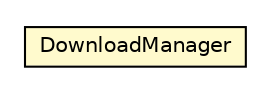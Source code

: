 #!/usr/local/bin/dot
#
# Class diagram 
# Generated by UMLGraph version R5_6-24-gf6e263 (http://www.umlgraph.org/)
#

digraph G {
	edge [fontname="Helvetica",fontsize=10,labelfontname="Helvetica",labelfontsize=10];
	node [fontname="Helvetica",fontsize=10,shape=plaintext];
	nodesep=0.25;
	ranksep=0.5;
	// org.osmdroid.mtp.download.DownloadManager
	c149 [label=<<table title="org.osmdroid.mtp.download.DownloadManager" border="0" cellborder="1" cellspacing="0" cellpadding="2" port="p" bgcolor="lemonChiffon" href="./DownloadManager.html">
		<tr><td><table border="0" cellspacing="0" cellpadding="1">
<tr><td align="center" balign="center"> DownloadManager </td></tr>
		</table></td></tr>
		</table>>, URL="./DownloadManager.html", fontname="Helvetica", fontcolor="black", fontsize=10.0];
}

